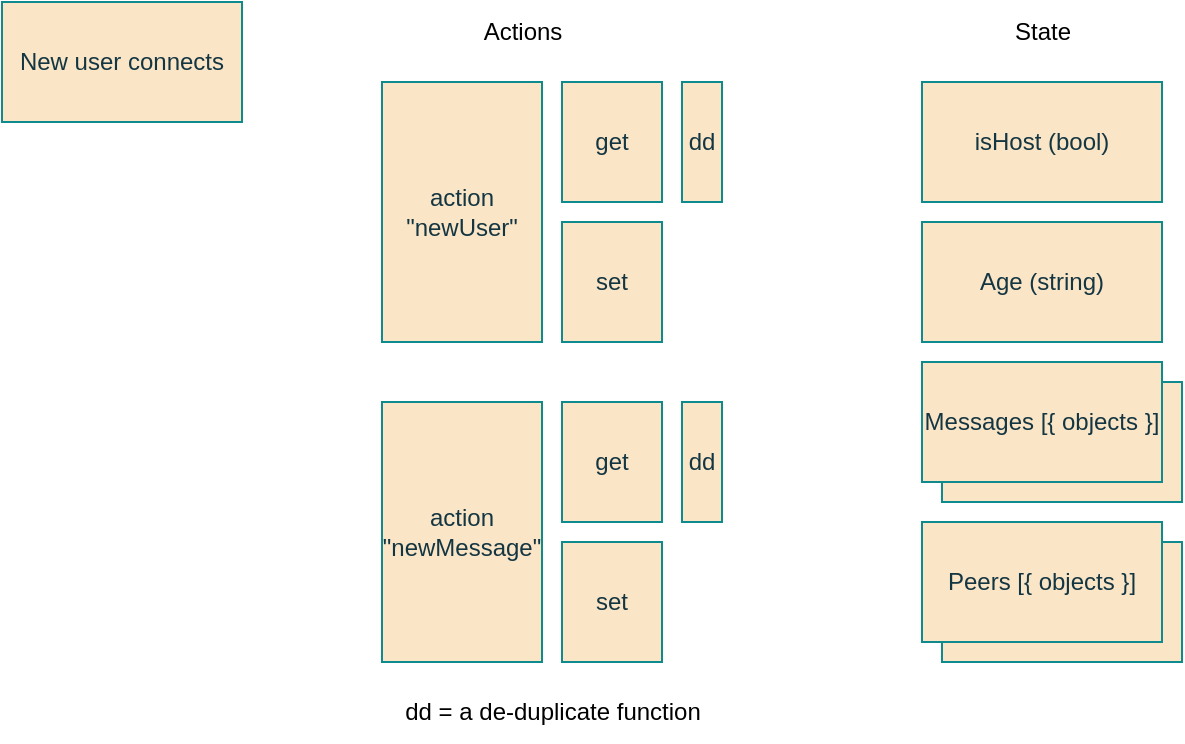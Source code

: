 <mxfile>
    <diagram name="Page-1" id="QpNTI5gdbHEC6Xr1V8M1">
        <mxGraphModel dx="1048" dy="439" grid="1" gridSize="10" guides="1" tooltips="1" connect="1" arrows="1" fold="1" page="1" pageScale="1" pageWidth="850" pageHeight="1100" math="0" shadow="0">
            <root>
                <mxCell id="0"/>
                <mxCell id="1" parent="0"/>
                <mxCell id="w-SKvcKQ-mkBPLHkN619-3" value="&lt;div&gt;New user connects&lt;/div&gt;" style="whiteSpace=wrap;html=1;labelBackgroundColor=none;fillColor=#FAE5C7;strokeColor=#0F8B8D;fontColor=#143642;" parent="1" vertex="1">
                    <mxGeometry x="20" y="370" width="120" height="60" as="geometry"/>
                </mxCell>
                <mxCell id="w-SKvcKQ-mkBPLHkN619-4" value="Age (string)" style="whiteSpace=wrap;html=1;labelBackgroundColor=none;fillColor=#FAE5C7;strokeColor=#0F8B8D;fontColor=#143642;" parent="1" vertex="1">
                    <mxGeometry x="480" y="480" width="120" height="60" as="geometry"/>
                </mxCell>
                <mxCell id="w-SKvcKQ-mkBPLHkN619-5" value="" style="whiteSpace=wrap;html=1;labelBackgroundColor=none;fillColor=#FAE5C7;strokeColor=#0F8B8D;fontColor=#143642;" parent="1" vertex="1">
                    <mxGeometry x="490" y="560" width="120" height="60" as="geometry"/>
                </mxCell>
                <mxCell id="w-SKvcKQ-mkBPLHkN619-6" value="&lt;div&gt;Messages [{ objects }]&lt;/div&gt;" style="whiteSpace=wrap;html=1;labelBackgroundColor=none;fillColor=#FAE5C7;strokeColor=#0F8B8D;fontColor=#143642;" parent="1" vertex="1">
                    <mxGeometry x="480" y="550" width="120" height="60" as="geometry"/>
                </mxCell>
                <mxCell id="w-SKvcKQ-mkBPLHkN619-17" value="&lt;div&gt;isHost (bool)&lt;/div&gt;" style="whiteSpace=wrap;html=1;labelBackgroundColor=none;fillColor=#FAE5C7;strokeColor=#0F8B8D;fontColor=#143642;" parent="1" vertex="1">
                    <mxGeometry x="480" y="410" width="120" height="60" as="geometry"/>
                </mxCell>
                <mxCell id="w-SKvcKQ-mkBPLHkN619-19" value="&lt;div&gt;action&lt;/div&gt;&lt;div&gt;&quot;newMessage&quot;&lt;/div&gt;" style="whiteSpace=wrap;html=1;labelBackgroundColor=none;fillColor=#FAE5C7;strokeColor=#0F8B8D;fontColor=#143642;" parent="1" vertex="1">
                    <mxGeometry x="210" y="570" width="80" height="130" as="geometry"/>
                </mxCell>
                <mxCell id="w-SKvcKQ-mkBPLHkN619-20" value="get" style="whiteSpace=wrap;html=1;labelBackgroundColor=none;fillColor=#FAE5C7;strokeColor=#0F8B8D;fontColor=#143642;" parent="1" vertex="1">
                    <mxGeometry x="300" y="570" width="50" height="60" as="geometry"/>
                </mxCell>
                <mxCell id="w-SKvcKQ-mkBPLHkN619-21" value="set" style="whiteSpace=wrap;html=1;labelBackgroundColor=none;fillColor=#FAE5C7;strokeColor=#0F8B8D;fontColor=#143642;" parent="1" vertex="1">
                    <mxGeometry x="300" y="640" width="50" height="60" as="geometry"/>
                </mxCell>
                <mxCell id="w-SKvcKQ-mkBPLHkN619-22" value="&lt;div&gt;action&lt;/div&gt;&lt;div&gt;&quot;newUser&quot;&lt;/div&gt;" style="whiteSpace=wrap;html=1;labelBackgroundColor=none;fillColor=#FAE5C7;strokeColor=#0F8B8D;fontColor=#143642;" parent="1" vertex="1">
                    <mxGeometry x="210" y="410" width="80" height="130" as="geometry"/>
                </mxCell>
                <mxCell id="w-SKvcKQ-mkBPLHkN619-23" value="get" style="whiteSpace=wrap;html=1;labelBackgroundColor=none;fillColor=#FAE5C7;strokeColor=#0F8B8D;fontColor=#143642;" parent="1" vertex="1">
                    <mxGeometry x="300" y="410" width="50" height="60" as="geometry"/>
                </mxCell>
                <mxCell id="w-SKvcKQ-mkBPLHkN619-24" value="set" style="whiteSpace=wrap;html=1;labelBackgroundColor=none;fillColor=#FAE5C7;strokeColor=#0F8B8D;fontColor=#143642;" parent="1" vertex="1">
                    <mxGeometry x="300" y="480" width="50" height="60" as="geometry"/>
                </mxCell>
                <mxCell id="w-SKvcKQ-mkBPLHkN619-30" value="" style="whiteSpace=wrap;html=1;labelBackgroundColor=none;fillColor=#FAE5C7;strokeColor=#0F8B8D;fontColor=#143642;" parent="1" vertex="1">
                    <mxGeometry x="490" y="640" width="120" height="60" as="geometry"/>
                </mxCell>
                <mxCell id="w-SKvcKQ-mkBPLHkN619-31" value="&lt;div&gt;Peers [{ objects }]&lt;/div&gt;" style="whiteSpace=wrap;html=1;labelBackgroundColor=none;fillColor=#FAE5C7;strokeColor=#0F8B8D;fontColor=#143642;" parent="1" vertex="1">
                    <mxGeometry x="480" y="630" width="120" height="60" as="geometry"/>
                </mxCell>
                <mxCell id="w-SKvcKQ-mkBPLHkN619-32" value="dd" style="whiteSpace=wrap;html=1;labelBackgroundColor=none;fillColor=#FAE5C7;strokeColor=#0F8B8D;fontColor=#143642;" parent="1" vertex="1">
                    <mxGeometry x="360" y="410" width="20" height="60" as="geometry"/>
                </mxCell>
                <mxCell id="w-SKvcKQ-mkBPLHkN619-34" value="dd" style="whiteSpace=wrap;html=1;labelBackgroundColor=none;fillColor=#FAE5C7;strokeColor=#0F8B8D;fontColor=#143642;" parent="1" vertex="1">
                    <mxGeometry x="360" y="570" width="20" height="60" as="geometry"/>
                </mxCell>
                <mxCell id="2" value="Actions" style="text;html=1;align=center;verticalAlign=middle;resizable=0;points=[];autosize=1;strokeColor=none;fillColor=none;" vertex="1" parent="1">
                    <mxGeometry x="250" y="370" width="60" height="30" as="geometry"/>
                </mxCell>
                <mxCell id="3" value="State" style="text;html=1;align=center;verticalAlign=middle;resizable=0;points=[];autosize=1;strokeColor=none;fillColor=none;" vertex="1" parent="1">
                    <mxGeometry x="515" y="370" width="50" height="30" as="geometry"/>
                </mxCell>
                <mxCell id="4" value="&lt;div style=&quot;text-align: left;&quot;&gt;&lt;span style=&quot;background-color: initial;&quot;&gt;dd = a de-duplicate function&lt;/span&gt;&lt;/div&gt;" style="text;html=1;align=center;verticalAlign=middle;resizable=0;points=[];autosize=1;strokeColor=none;fillColor=none;" vertex="1" parent="1">
                    <mxGeometry x="210" y="710" width="170" height="30" as="geometry"/>
                </mxCell>
            </root>
        </mxGraphModel>
    </diagram>
</mxfile>